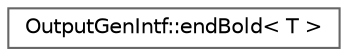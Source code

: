 digraph "Graphical Class Hierarchy"
{
 // INTERACTIVE_SVG=YES
 // LATEX_PDF_SIZE
  bgcolor="transparent";
  edge [fontname=Helvetica,fontsize=10,labelfontname=Helvetica,labelfontsize=10];
  node [fontname=Helvetica,fontsize=10,shape=box,height=0.2,width=0.4];
  rankdir="LR";
  Node0 [label="OutputGenIntf::endBold\< T \>",height=0.2,width=0.4,color="grey40", fillcolor="white", style="filled",URL="$d8/d98/struct_output_gen_intf_1_1end_bold.html",tooltip=" "];
}
